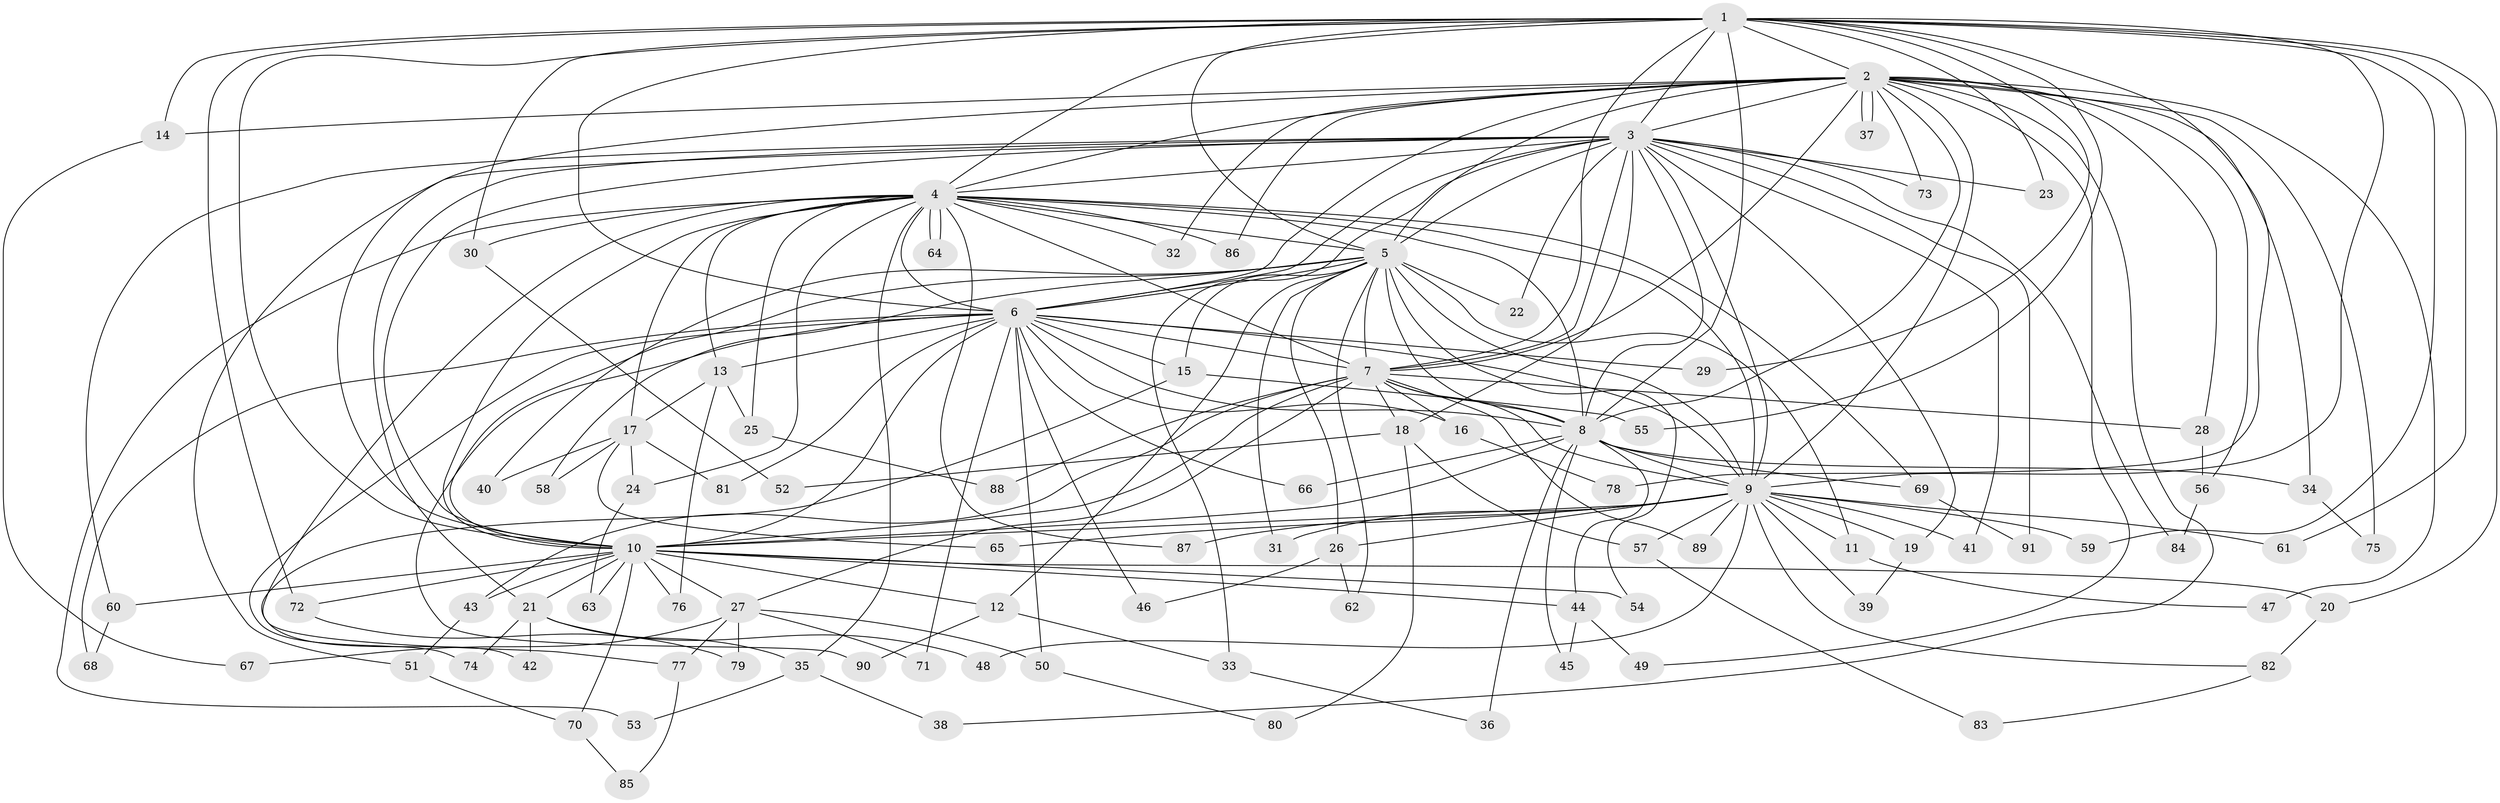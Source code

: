 // Generated by graph-tools (version 1.1) at 2025/25/03/09/25 03:25:48]
// undirected, 91 vertices, 207 edges
graph export_dot {
graph [start="1"]
  node [color=gray90,style=filled];
  1;
  2;
  3;
  4;
  5;
  6;
  7;
  8;
  9;
  10;
  11;
  12;
  13;
  14;
  15;
  16;
  17;
  18;
  19;
  20;
  21;
  22;
  23;
  24;
  25;
  26;
  27;
  28;
  29;
  30;
  31;
  32;
  33;
  34;
  35;
  36;
  37;
  38;
  39;
  40;
  41;
  42;
  43;
  44;
  45;
  46;
  47;
  48;
  49;
  50;
  51;
  52;
  53;
  54;
  55;
  56;
  57;
  58;
  59;
  60;
  61;
  62;
  63;
  64;
  65;
  66;
  67;
  68;
  69;
  70;
  71;
  72;
  73;
  74;
  75;
  76;
  77;
  78;
  79;
  80;
  81;
  82;
  83;
  84;
  85;
  86;
  87;
  88;
  89;
  90;
  91;
  1 -- 2;
  1 -- 3;
  1 -- 4;
  1 -- 5;
  1 -- 6;
  1 -- 7;
  1 -- 8;
  1 -- 9;
  1 -- 10;
  1 -- 14;
  1 -- 20;
  1 -- 23;
  1 -- 29;
  1 -- 30;
  1 -- 55;
  1 -- 59;
  1 -- 61;
  1 -- 72;
  1 -- 78;
  2 -- 3;
  2 -- 4;
  2 -- 5;
  2 -- 6;
  2 -- 7;
  2 -- 8;
  2 -- 9;
  2 -- 10;
  2 -- 14;
  2 -- 28;
  2 -- 32;
  2 -- 34;
  2 -- 37;
  2 -- 37;
  2 -- 38;
  2 -- 47;
  2 -- 49;
  2 -- 56;
  2 -- 73;
  2 -- 75;
  2 -- 86;
  3 -- 4;
  3 -- 5;
  3 -- 6;
  3 -- 7;
  3 -- 8;
  3 -- 9;
  3 -- 10;
  3 -- 18;
  3 -- 19;
  3 -- 21;
  3 -- 22;
  3 -- 23;
  3 -- 33;
  3 -- 41;
  3 -- 51;
  3 -- 60;
  3 -- 73;
  3 -- 84;
  3 -- 91;
  4 -- 5;
  4 -- 6;
  4 -- 7;
  4 -- 8;
  4 -- 9;
  4 -- 10;
  4 -- 13;
  4 -- 17;
  4 -- 24;
  4 -- 25;
  4 -- 30;
  4 -- 32;
  4 -- 35;
  4 -- 53;
  4 -- 64;
  4 -- 64;
  4 -- 69;
  4 -- 77;
  4 -- 86;
  4 -- 87;
  5 -- 6;
  5 -- 7;
  5 -- 8;
  5 -- 9;
  5 -- 10;
  5 -- 11;
  5 -- 12;
  5 -- 15;
  5 -- 22;
  5 -- 26;
  5 -- 31;
  5 -- 40;
  5 -- 54;
  5 -- 58;
  5 -- 62;
  6 -- 7;
  6 -- 8;
  6 -- 9;
  6 -- 10;
  6 -- 13;
  6 -- 15;
  6 -- 16;
  6 -- 29;
  6 -- 46;
  6 -- 50;
  6 -- 66;
  6 -- 68;
  6 -- 71;
  6 -- 74;
  6 -- 81;
  6 -- 90;
  7 -- 8;
  7 -- 9;
  7 -- 10;
  7 -- 16;
  7 -- 18;
  7 -- 27;
  7 -- 28;
  7 -- 43;
  7 -- 88;
  7 -- 89;
  8 -- 9;
  8 -- 10;
  8 -- 34;
  8 -- 36;
  8 -- 44;
  8 -- 45;
  8 -- 66;
  8 -- 69;
  9 -- 10;
  9 -- 11;
  9 -- 19;
  9 -- 26;
  9 -- 31;
  9 -- 39;
  9 -- 41;
  9 -- 48;
  9 -- 57;
  9 -- 59;
  9 -- 61;
  9 -- 65;
  9 -- 82;
  9 -- 87;
  9 -- 89;
  10 -- 12;
  10 -- 20;
  10 -- 21;
  10 -- 27;
  10 -- 43;
  10 -- 44;
  10 -- 54;
  10 -- 60;
  10 -- 63;
  10 -- 70;
  10 -- 72;
  10 -- 76;
  11 -- 47;
  12 -- 33;
  12 -- 90;
  13 -- 17;
  13 -- 25;
  13 -- 76;
  14 -- 67;
  15 -- 42;
  15 -- 55;
  16 -- 78;
  17 -- 24;
  17 -- 40;
  17 -- 58;
  17 -- 65;
  17 -- 81;
  18 -- 52;
  18 -- 57;
  18 -- 80;
  19 -- 39;
  20 -- 82;
  21 -- 35;
  21 -- 42;
  21 -- 48;
  21 -- 74;
  24 -- 63;
  25 -- 88;
  26 -- 46;
  26 -- 62;
  27 -- 50;
  27 -- 67;
  27 -- 71;
  27 -- 77;
  27 -- 79;
  28 -- 56;
  30 -- 52;
  33 -- 36;
  34 -- 75;
  35 -- 38;
  35 -- 53;
  43 -- 51;
  44 -- 45;
  44 -- 49;
  50 -- 80;
  51 -- 70;
  56 -- 84;
  57 -- 83;
  60 -- 68;
  69 -- 91;
  70 -- 85;
  72 -- 79;
  77 -- 85;
  82 -- 83;
}
